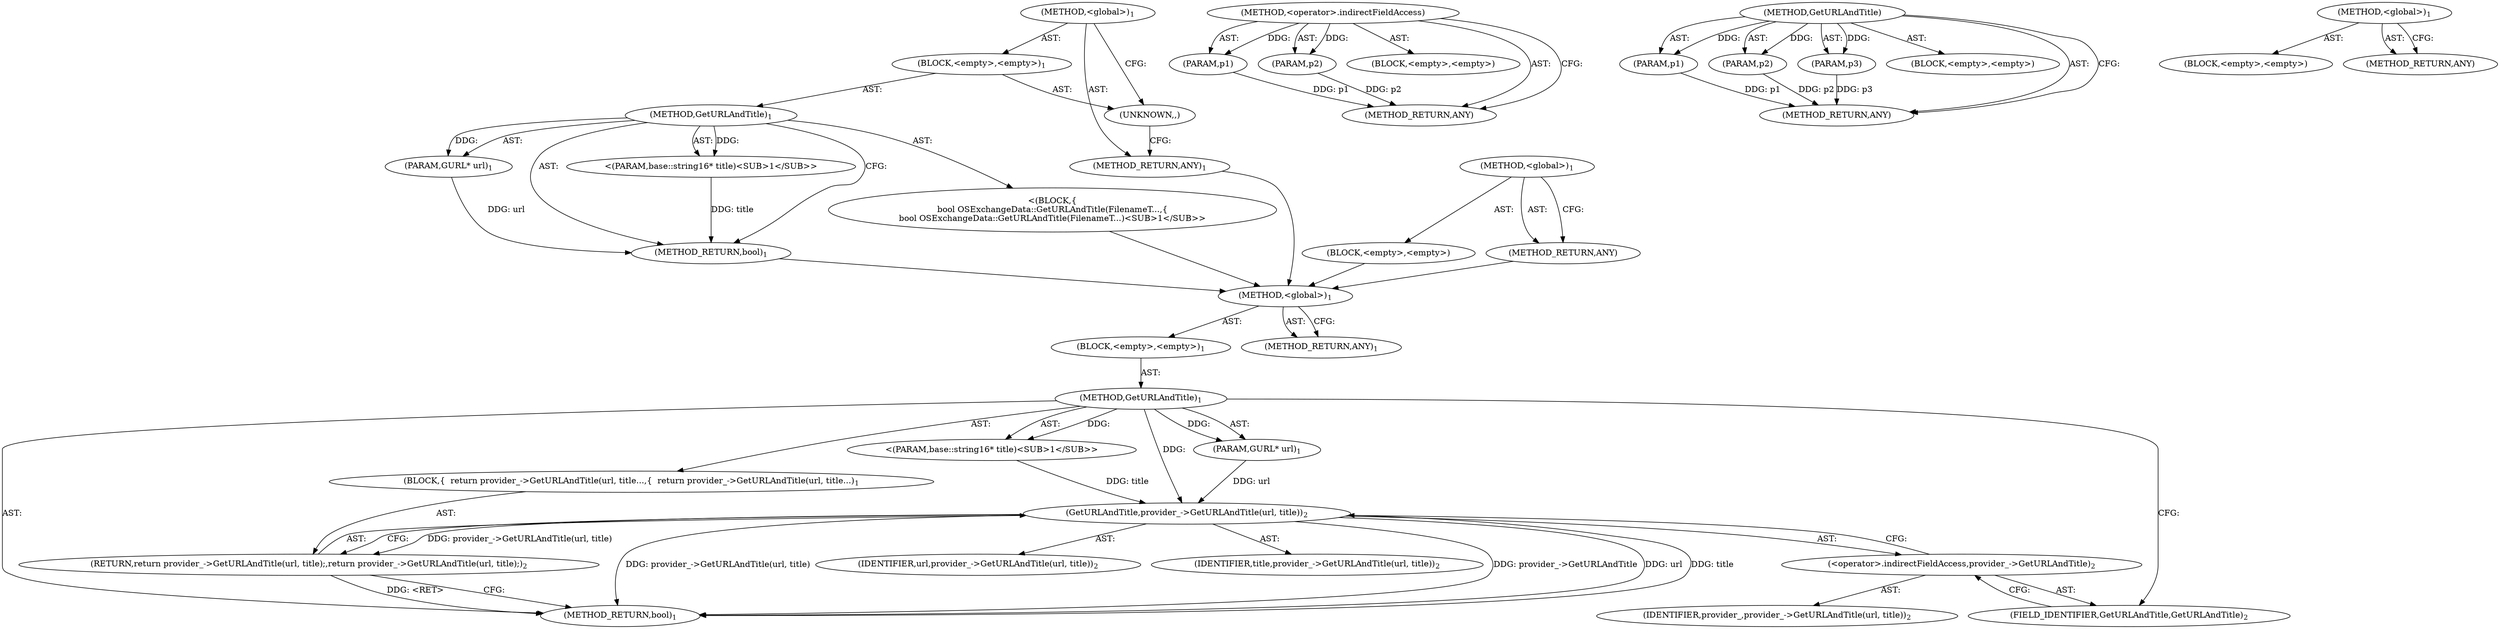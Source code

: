 digraph "&lt;global&gt;" {
vulnerable_6 [label=<(METHOD,&lt;global&gt;)<SUB>1</SUB>>];
vulnerable_7 [label=<(BLOCK,&lt;empty&gt;,&lt;empty&gt;)<SUB>1</SUB>>];
vulnerable_8 [label=<(METHOD,GetURLAndTitle)<SUB>1</SUB>>];
vulnerable_9 [label=<(PARAM,GURL* url)<SUB>1</SUB>>];
vulnerable_10 [label="<(PARAM,base::string16* title)<SUB>1</SUB>>"];
vulnerable_11 [label=<(BLOCK,{
  return provider_-&gt;GetURLAndTitle(url, title...,{
  return provider_-&gt;GetURLAndTitle(url, title...)<SUB>1</SUB>>];
vulnerable_12 [label=<(RETURN,return provider_-&gt;GetURLAndTitle(url, title);,return provider_-&gt;GetURLAndTitle(url, title);)<SUB>2</SUB>>];
vulnerable_13 [label=<(GetURLAndTitle,provider_-&gt;GetURLAndTitle(url, title))<SUB>2</SUB>>];
vulnerable_14 [label=<(&lt;operator&gt;.indirectFieldAccess,provider_-&gt;GetURLAndTitle)<SUB>2</SUB>>];
vulnerable_15 [label=<(IDENTIFIER,provider_,provider_-&gt;GetURLAndTitle(url, title))<SUB>2</SUB>>];
vulnerable_16 [label=<(FIELD_IDENTIFIER,GetURLAndTitle,GetURLAndTitle)<SUB>2</SUB>>];
vulnerable_17 [label=<(IDENTIFIER,url,provider_-&gt;GetURLAndTitle(url, title))<SUB>2</SUB>>];
vulnerable_18 [label=<(IDENTIFIER,title,provider_-&gt;GetURLAndTitle(url, title))<SUB>2</SUB>>];
vulnerable_19 [label=<(METHOD_RETURN,bool)<SUB>1</SUB>>];
vulnerable_21 [label=<(METHOD_RETURN,ANY)<SUB>1</SUB>>];
vulnerable_46 [label=<(METHOD,&lt;operator&gt;.indirectFieldAccess)>];
vulnerable_47 [label=<(PARAM,p1)>];
vulnerable_48 [label=<(PARAM,p2)>];
vulnerable_49 [label=<(BLOCK,&lt;empty&gt;,&lt;empty&gt;)>];
vulnerable_50 [label=<(METHOD_RETURN,ANY)>];
vulnerable_40 [label=<(METHOD,GetURLAndTitle)>];
vulnerable_41 [label=<(PARAM,p1)>];
vulnerable_42 [label=<(PARAM,p2)>];
vulnerable_43 [label=<(PARAM,p3)>];
vulnerable_44 [label=<(BLOCK,&lt;empty&gt;,&lt;empty&gt;)>];
vulnerable_45 [label=<(METHOD_RETURN,ANY)>];
vulnerable_34 [label=<(METHOD,&lt;global&gt;)<SUB>1</SUB>>];
vulnerable_35 [label=<(BLOCK,&lt;empty&gt;,&lt;empty&gt;)>];
vulnerable_36 [label=<(METHOD_RETURN,ANY)>];
fixed_6 [label=<(METHOD,&lt;global&gt;)<SUB>1</SUB>>];
fixed_7 [label=<(BLOCK,&lt;empty&gt;,&lt;empty&gt;)<SUB>1</SUB>>];
fixed_8 [label=<(METHOD,GetURLAndTitle)<SUB>1</SUB>>];
fixed_9 [label=<(PARAM,GURL* url)<SUB>1</SUB>>];
fixed_10 [label="<(PARAM,base::string16* title)<SUB>1</SUB>>"];
fixed_11 [label="<(BLOCK,{
bool OSExchangeData::GetURLAndTitle(FilenameT...,{
bool OSExchangeData::GetURLAndTitle(FilenameT...)<SUB>1</SUB>>"];
fixed_12 [label=<(METHOD_RETURN,bool)<SUB>1</SUB>>];
fixed_14 [label=<(UNKNOWN,,)>];
fixed_15 [label=<(METHOD_RETURN,ANY)<SUB>1</SUB>>];
fixed_28 [label=<(METHOD,&lt;global&gt;)<SUB>1</SUB>>];
fixed_29 [label=<(BLOCK,&lt;empty&gt;,&lt;empty&gt;)>];
fixed_30 [label=<(METHOD_RETURN,ANY)>];
vulnerable_6 -> vulnerable_7  [key=0, label="AST: "];
vulnerable_6 -> vulnerable_21  [key=0, label="AST: "];
vulnerable_6 -> vulnerable_21  [key=1, label="CFG: "];
vulnerable_7 -> vulnerable_8  [key=0, label="AST: "];
vulnerable_8 -> vulnerable_9  [key=0, label="AST: "];
vulnerable_8 -> vulnerable_9  [key=1, label="DDG: "];
vulnerable_8 -> vulnerable_10  [key=0, label="AST: "];
vulnerable_8 -> vulnerable_10  [key=1, label="DDG: "];
vulnerable_8 -> vulnerable_11  [key=0, label="AST: "];
vulnerable_8 -> vulnerable_19  [key=0, label="AST: "];
vulnerable_8 -> vulnerable_16  [key=0, label="CFG: "];
vulnerable_8 -> vulnerable_13  [key=0, label="DDG: "];
vulnerable_9 -> vulnerable_13  [key=0, label="DDG: url"];
vulnerable_10 -> vulnerable_13  [key=0, label="DDG: title"];
vulnerable_11 -> vulnerable_12  [key=0, label="AST: "];
vulnerable_12 -> vulnerable_13  [key=0, label="AST: "];
vulnerable_12 -> vulnerable_19  [key=0, label="CFG: "];
vulnerable_12 -> vulnerable_19  [key=1, label="DDG: &lt;RET&gt;"];
vulnerable_13 -> vulnerable_14  [key=0, label="AST: "];
vulnerable_13 -> vulnerable_17  [key=0, label="AST: "];
vulnerable_13 -> vulnerable_18  [key=0, label="AST: "];
vulnerable_13 -> vulnerable_12  [key=0, label="CFG: "];
vulnerable_13 -> vulnerable_12  [key=1, label="DDG: provider_-&gt;GetURLAndTitle(url, title)"];
vulnerable_13 -> vulnerable_19  [key=0, label="DDG: provider_-&gt;GetURLAndTitle"];
vulnerable_13 -> vulnerable_19  [key=1, label="DDG: url"];
vulnerable_13 -> vulnerable_19  [key=2, label="DDG: title"];
vulnerable_13 -> vulnerable_19  [key=3, label="DDG: provider_-&gt;GetURLAndTitle(url, title)"];
vulnerable_14 -> vulnerable_15  [key=0, label="AST: "];
vulnerable_14 -> vulnerable_16  [key=0, label="AST: "];
vulnerable_14 -> vulnerable_13  [key=0, label="CFG: "];
vulnerable_16 -> vulnerable_14  [key=0, label="CFG: "];
vulnerable_46 -> vulnerable_47  [key=0, label="AST: "];
vulnerable_46 -> vulnerable_47  [key=1, label="DDG: "];
vulnerable_46 -> vulnerable_49  [key=0, label="AST: "];
vulnerable_46 -> vulnerable_48  [key=0, label="AST: "];
vulnerable_46 -> vulnerable_48  [key=1, label="DDG: "];
vulnerable_46 -> vulnerable_50  [key=0, label="AST: "];
vulnerable_46 -> vulnerable_50  [key=1, label="CFG: "];
vulnerable_47 -> vulnerable_50  [key=0, label="DDG: p1"];
vulnerable_48 -> vulnerable_50  [key=0, label="DDG: p2"];
vulnerable_40 -> vulnerable_41  [key=0, label="AST: "];
vulnerable_40 -> vulnerable_41  [key=1, label="DDG: "];
vulnerable_40 -> vulnerable_44  [key=0, label="AST: "];
vulnerable_40 -> vulnerable_42  [key=0, label="AST: "];
vulnerable_40 -> vulnerable_42  [key=1, label="DDG: "];
vulnerable_40 -> vulnerable_45  [key=0, label="AST: "];
vulnerable_40 -> vulnerable_45  [key=1, label="CFG: "];
vulnerable_40 -> vulnerable_43  [key=0, label="AST: "];
vulnerable_40 -> vulnerable_43  [key=1, label="DDG: "];
vulnerable_41 -> vulnerable_45  [key=0, label="DDG: p1"];
vulnerable_42 -> vulnerable_45  [key=0, label="DDG: p2"];
vulnerable_43 -> vulnerable_45  [key=0, label="DDG: p3"];
vulnerable_34 -> vulnerable_35  [key=0, label="AST: "];
vulnerable_34 -> vulnerable_36  [key=0, label="AST: "];
vulnerable_34 -> vulnerable_36  [key=1, label="CFG: "];
fixed_6 -> fixed_7  [key=0, label="AST: "];
fixed_6 -> fixed_15  [key=0, label="AST: "];
fixed_6 -> fixed_14  [key=0, label="CFG: "];
fixed_7 -> fixed_8  [key=0, label="AST: "];
fixed_7 -> fixed_14  [key=0, label="AST: "];
fixed_8 -> fixed_9  [key=0, label="AST: "];
fixed_8 -> fixed_9  [key=1, label="DDG: "];
fixed_8 -> fixed_10  [key=0, label="AST: "];
fixed_8 -> fixed_10  [key=1, label="DDG: "];
fixed_8 -> fixed_11  [key=0, label="AST: "];
fixed_8 -> fixed_12  [key=0, label="AST: "];
fixed_8 -> fixed_12  [key=1, label="CFG: "];
fixed_9 -> fixed_12  [key=0, label="DDG: url"];
fixed_10 -> fixed_12  [key=0, label="DDG: title"];
fixed_11 -> vulnerable_6  [key=0];
fixed_12 -> vulnerable_6  [key=0];
fixed_14 -> fixed_15  [key=0, label="CFG: "];
fixed_15 -> vulnerable_6  [key=0];
fixed_28 -> fixed_29  [key=0, label="AST: "];
fixed_28 -> fixed_30  [key=0, label="AST: "];
fixed_28 -> fixed_30  [key=1, label="CFG: "];
fixed_29 -> vulnerable_6  [key=0];
fixed_30 -> vulnerable_6  [key=0];
}
